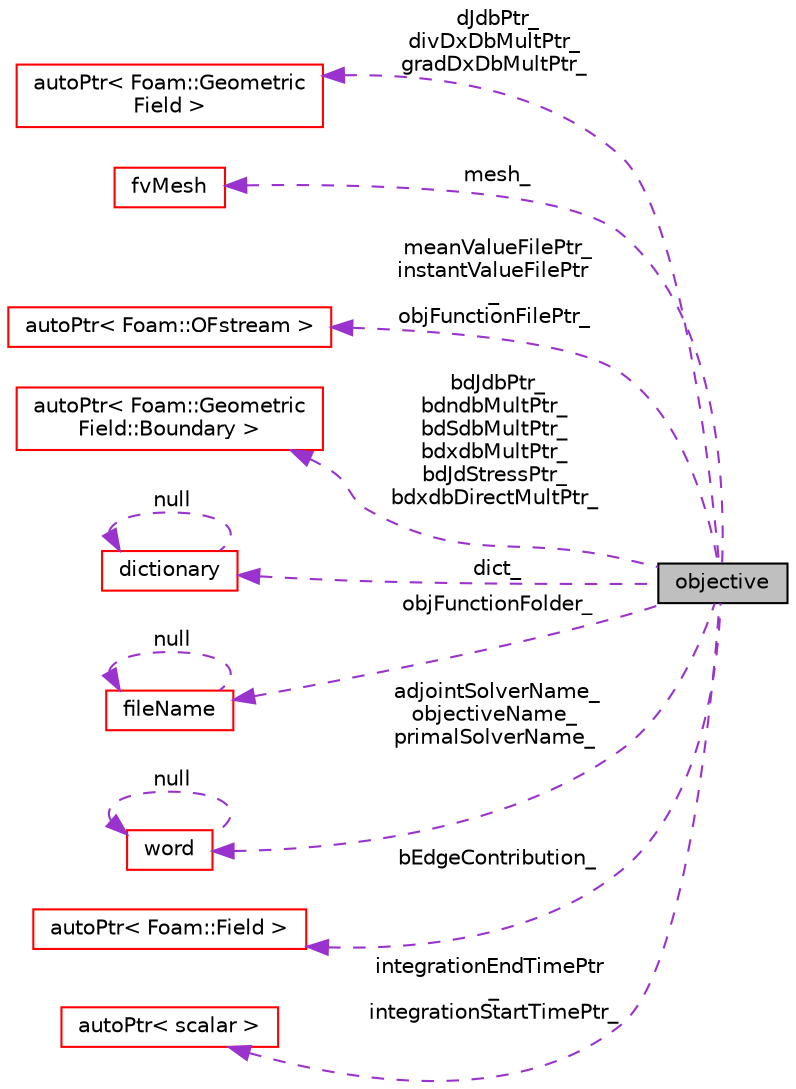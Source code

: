 digraph "objective"
{
  bgcolor="transparent";
  edge [fontname="Helvetica",fontsize="10",labelfontname="Helvetica",labelfontsize="10"];
  node [fontname="Helvetica",fontsize="10",shape=record];
  rankdir="LR";
  Node1 [label="objective",height=0.2,width=0.4,color="black", fillcolor="grey75", style="filled" fontcolor="black"];
  Node2 -> Node1 [dir="back",color="darkorchid3",fontsize="10",style="dashed",label=" dJdbPtr_\ndivDxDbMultPtr_\ngradDxDbMultPtr_" ,fontname="Helvetica"];
  Node2 [label="autoPtr\< Foam::Geometric\lField \>",height=0.2,width=0.4,color="red",URL="$classFoam_1_1autoPtr.html"];
  Node3 -> Node1 [dir="back",color="darkorchid3",fontsize="10",style="dashed",label=" mesh_" ,fontname="Helvetica"];
  Node3 [label="fvMesh",height=0.2,width=0.4,color="red",URL="$classFoam_1_1fvMesh.html",tooltip="Mesh data needed to do the Finite Volume discretisation. "];
  Node4 -> Node1 [dir="back",color="darkorchid3",fontsize="10",style="dashed",label=" meanValueFilePtr_\ninstantValueFilePtr\l_\nobjFunctionFilePtr_" ,fontname="Helvetica"];
  Node4 [label="autoPtr\< Foam::OFstream \>",height=0.2,width=0.4,color="red",URL="$classFoam_1_1autoPtr.html"];
  Node5 -> Node1 [dir="back",color="darkorchid3",fontsize="10",style="dashed",label=" bdJdbPtr_\nbdndbMultPtr_\nbdSdbMultPtr_\nbdxdbMultPtr_\nbdJdStressPtr_\nbdxdbDirectMultPtr_" ,fontname="Helvetica"];
  Node5 [label="autoPtr\< Foam::Geometric\lField::Boundary \>",height=0.2,width=0.4,color="red",URL="$classFoam_1_1autoPtr.html"];
  Node6 -> Node1 [dir="back",color="darkorchid3",fontsize="10",style="dashed",label=" dict_" ,fontname="Helvetica"];
  Node6 [label="dictionary",height=0.2,width=0.4,color="red",URL="$classFoam_1_1dictionary.html",tooltip="A list of keyword definitions, which are a keyword followed by a number of values (eg..."];
  Node6 -> Node6 [dir="back",color="darkorchid3",fontsize="10",style="dashed",label=" null" ,fontname="Helvetica"];
  Node7 -> Node1 [dir="back",color="darkorchid3",fontsize="10",style="dashed",label=" objFunctionFolder_" ,fontname="Helvetica"];
  Node7 [label="fileName",height=0.2,width=0.4,color="red",URL="$classFoam_1_1fileName.html",tooltip="A class for handling file names. "];
  Node7 -> Node7 [dir="back",color="darkorchid3",fontsize="10",style="dashed",label=" null" ,fontname="Helvetica"];
  Node8 -> Node1 [dir="back",color="darkorchid3",fontsize="10",style="dashed",label=" adjointSolverName_\nobjectiveName_\nprimalSolverName_" ,fontname="Helvetica"];
  Node8 [label="word",height=0.2,width=0.4,color="red",URL="$classFoam_1_1word.html",tooltip="A class for handling words, derived from Foam::string. "];
  Node8 -> Node8 [dir="back",color="darkorchid3",fontsize="10",style="dashed",label=" null" ,fontname="Helvetica"];
  Node9 -> Node1 [dir="back",color="darkorchid3",fontsize="10",style="dashed",label=" bEdgeContribution_" ,fontname="Helvetica"];
  Node9 [label="autoPtr\< Foam::Field \>",height=0.2,width=0.4,color="red",URL="$classFoam_1_1autoPtr.html"];
  Node10 -> Node1 [dir="back",color="darkorchid3",fontsize="10",style="dashed",label=" integrationEndTimePtr\l_\nintegrationStartTimePtr_" ,fontname="Helvetica"];
  Node10 [label="autoPtr\< scalar \>",height=0.2,width=0.4,color="red",URL="$classFoam_1_1autoPtr.html"];
}

